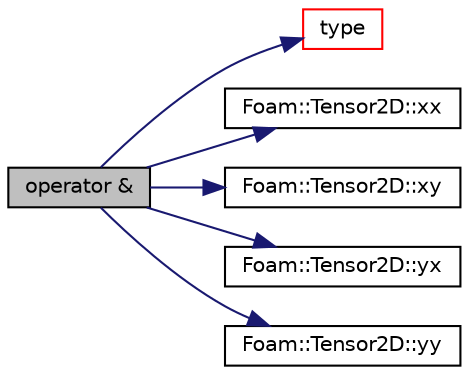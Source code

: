 digraph "operator &amp;"
{
  bgcolor="transparent";
  edge [fontname="Helvetica",fontsize="10",labelfontname="Helvetica",labelfontsize="10"];
  node [fontname="Helvetica",fontsize="10",shape=record];
  rankdir="LR";
  Node141740 [label="operator &",height=0.2,width=0.4,color="black", fillcolor="grey75", style="filled", fontcolor="black"];
  Node141740 -> Node141741 [color="midnightblue",fontsize="10",style="solid",fontname="Helvetica"];
  Node141741 [label="type",height=0.2,width=0.4,color="red",URL="$a21851.html#aec48583af672626378f501eb9fc32cd1",tooltip="Return the file type: DIRECTORY or FILE. "];
  Node141740 -> Node141747 [color="midnightblue",fontsize="10",style="solid",fontname="Helvetica"];
  Node141747 [label="Foam::Tensor2D::xx",height=0.2,width=0.4,color="black",URL="$a29701.html#a1b97c7c1ed81b4fb23da8dcb71a8cd2a"];
  Node141740 -> Node141748 [color="midnightblue",fontsize="10",style="solid",fontname="Helvetica"];
  Node141748 [label="Foam::Tensor2D::xy",height=0.2,width=0.4,color="black",URL="$a29701.html#aab470ae2a5eeac8c33a7b6abac6b39b3"];
  Node141740 -> Node141749 [color="midnightblue",fontsize="10",style="solid",fontname="Helvetica"];
  Node141749 [label="Foam::Tensor2D::yx",height=0.2,width=0.4,color="black",URL="$a29701.html#a217bb42e2157c7914d7ebb0ffb730b7d"];
  Node141740 -> Node141750 [color="midnightblue",fontsize="10",style="solid",fontname="Helvetica"];
  Node141750 [label="Foam::Tensor2D::yy",height=0.2,width=0.4,color="black",URL="$a29701.html#aba9d77023a5662b9c2d3639d5de555a0"];
}
